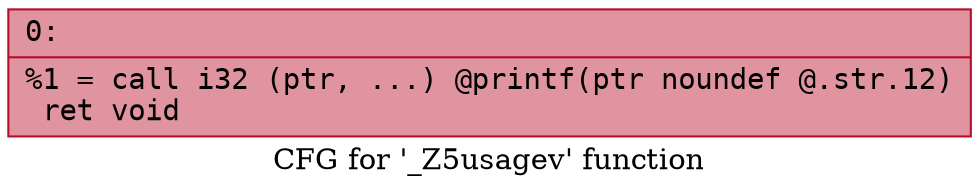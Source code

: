 digraph "CFG for '_Z5usagev' function" {
	label="CFG for '_Z5usagev' function";

	Node0x60000062ebc0 [shape=record,color="#b70d28ff", style=filled, fillcolor="#b70d2870" fontname="Courier",label="{0:\l|  %1 = call i32 (ptr, ...) @printf(ptr noundef @.str.12)\l  ret void\l}"];
}

